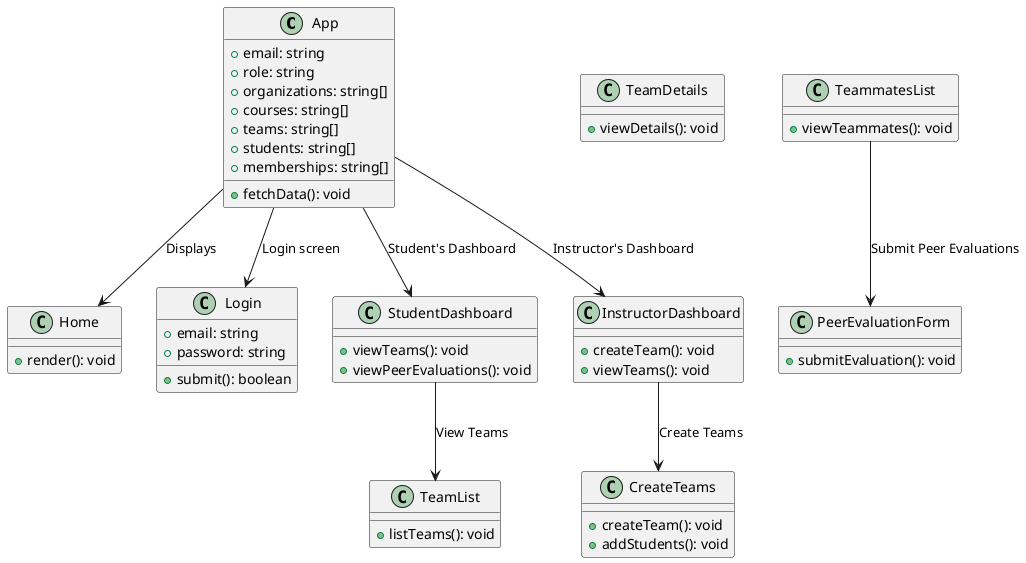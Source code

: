 @startuml
skinparam classFontSize 14

' Defining React components as classes

class App {
    +email: string
    +role: string
    +organizations: string[]
    +courses: string[]
    +teams: string[]
    +students: string[]
    +memberships: string[]
    +fetchData(): void
}

class Home {
    +render(): void
}

class Login {
    +email: string
    +password: string
    +submit(): boolean
}

class StudentDashboard {
    +viewTeams(): void
    +viewPeerEvaluations(): void
}

class InstructorDashboard {
    +createTeam(): void
    +viewTeams(): void
}

class CreateTeams {
    +createTeam(): void
    +addStudents(): void
}

class TeamList {
    +listTeams(): void
}

class TeamDetails {
    +viewDetails(): void
}

class TeammatesList {
    +viewTeammates(): void
}

class PeerEvaluationForm {
    +submitEvaluation(): void
}

' Relationships between components
App --> Home : "Displays"
App --> Login : "Login screen"
App --> StudentDashboard : "Student's Dashboard"
App --> InstructorDashboard : "Instructor's Dashboard"
StudentDashboard --> TeamList : "View Teams"
InstructorDashboard --> CreateTeams : "Create Teams"
TeammatesList --> PeerEvaluationForm : "Submit Peer Evaluations"

@enduml

